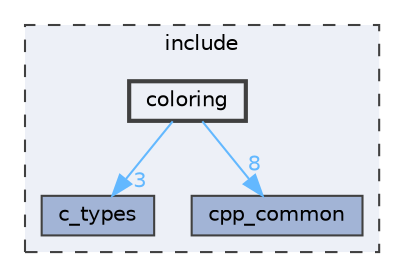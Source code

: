 digraph "coloring"
{
 // LATEX_PDF_SIZE
  bgcolor="transparent";
  edge [fontname=Helvetica,fontsize=10,labelfontname=Helvetica,labelfontsize=10];
  node [fontname=Helvetica,fontsize=10,shape=box,height=0.2,width=0.4];
  compound=true
  subgraph clusterdir_d44c64559bbebec7f509842c48db8b23 {
    graph [ bgcolor="#edf0f7", pencolor="grey25", label="include", fontname=Helvetica,fontsize=10 style="filled,dashed", URL="dir_d44c64559bbebec7f509842c48db8b23.html",tooltip=""]
  dir_d5995d5871f728649bd47ea0d6428e03 [label="c_types", fillcolor="#a2b4d6", color="grey25", style="filled", URL="dir_d5995d5871f728649bd47ea0d6428e03.html",tooltip=""];
  dir_f413d2883acb285bdeb0fac3ae939ed0 [label="cpp_common", fillcolor="#a2b4d6", color="grey25", style="filled", URL="dir_f413d2883acb285bdeb0fac3ae939ed0.html",tooltip=""];
  dir_40ed85df85a9af6d51f248d6536e9565 [label="coloring", fillcolor="#edf0f7", color="grey25", style="filled,bold", URL="dir_40ed85df85a9af6d51f248d6536e9565.html",tooltip=""];
  }
  dir_40ed85df85a9af6d51f248d6536e9565->dir_d5995d5871f728649bd47ea0d6428e03 [headlabel="3", labeldistance=1.5 headhref="dir_000026_000019.html" href="dir_000026_000019.html" color="steelblue1" fontcolor="steelblue1"];
  dir_40ed85df85a9af6d51f248d6536e9565->dir_f413d2883acb285bdeb0fac3ae939ed0 [headlabel="8", labeldistance=1.5 headhref="dir_000026_000036.html" href="dir_000026_000036.html" color="steelblue1" fontcolor="steelblue1"];
}
